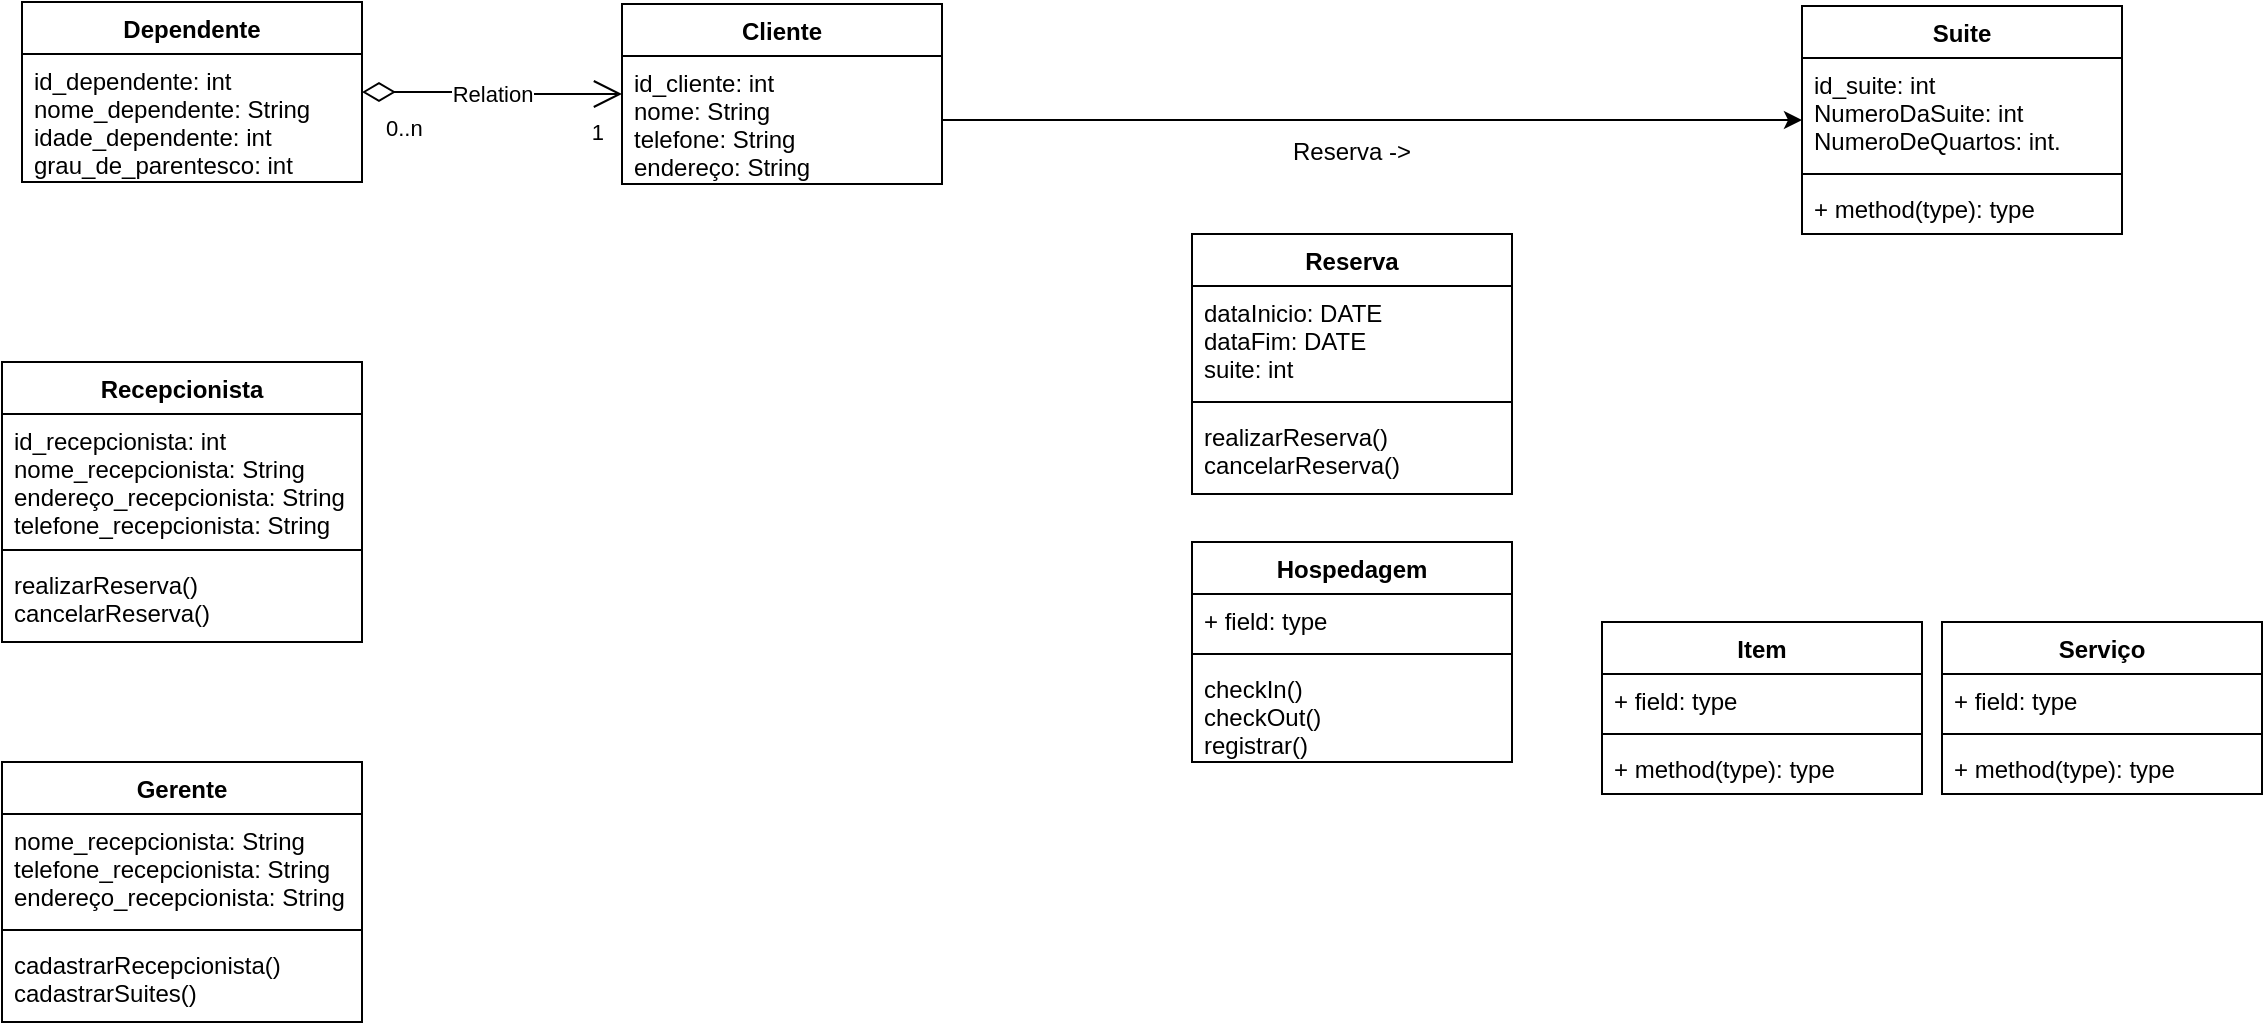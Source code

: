 <mxfile version="15.7.3" type="device"><diagram name="Page-1" id="c4acf3e9-155e-7222-9cf6-157b1a14988f"><mxGraphModel dx="2232" dy="764" grid="1" gridSize="10" guides="1" tooltips="1" connect="1" arrows="1" fold="1" page="1" pageScale="1" pageWidth="850" pageHeight="1100" background="none" math="0" shadow="0"><root><mxCell id="0"/><mxCell id="1" parent="0"/><mxCell id="8QxhIxCryAsRz_yKSm_K-5" value="Cliente" style="swimlane;fontStyle=1;align=center;verticalAlign=top;childLayout=stackLayout;horizontal=1;startSize=26;horizontalStack=0;resizeParent=1;resizeParentMax=0;resizeLast=0;collapsible=1;marginBottom=0;" vertex="1" parent="1"><mxGeometry x="-170" y="181" width="160" height="90" as="geometry"/></mxCell><mxCell id="8QxhIxCryAsRz_yKSm_K-6" value="id_cliente: int&#10;nome: String&#10;telefone: String&#10;endereço: String" style="text;strokeColor=none;fillColor=none;align=left;verticalAlign=top;spacingLeft=4;spacingRight=4;overflow=hidden;rotatable=0;points=[[0,0.5],[1,0.5]];portConstraint=eastwest;" vertex="1" parent="8QxhIxCryAsRz_yKSm_K-5"><mxGeometry y="26" width="160" height="64" as="geometry"/></mxCell><mxCell id="8QxhIxCryAsRz_yKSm_K-9" value="Recepcionista" style="swimlane;fontStyle=1;align=center;verticalAlign=top;childLayout=stackLayout;horizontal=1;startSize=26;horizontalStack=0;resizeParent=1;resizeParentMax=0;resizeLast=0;collapsible=1;marginBottom=0;" vertex="1" parent="1"><mxGeometry x="-480" y="360" width="180" height="140" as="geometry"/></mxCell><mxCell id="8QxhIxCryAsRz_yKSm_K-10" value="id_recepcionista: int&#10;nome_recepcionista: String&#10;endereço_recepcionista: String&#10;telefone_recepcionista: String" style="text;strokeColor=none;fillColor=none;align=left;verticalAlign=top;spacingLeft=4;spacingRight=4;overflow=hidden;rotatable=0;points=[[0,0.5],[1,0.5]];portConstraint=eastwest;" vertex="1" parent="8QxhIxCryAsRz_yKSm_K-9"><mxGeometry y="26" width="180" height="64" as="geometry"/></mxCell><mxCell id="8QxhIxCryAsRz_yKSm_K-11" value="" style="line;strokeWidth=1;fillColor=none;align=left;verticalAlign=middle;spacingTop=-1;spacingLeft=3;spacingRight=3;rotatable=0;labelPosition=right;points=[];portConstraint=eastwest;" vertex="1" parent="8QxhIxCryAsRz_yKSm_K-9"><mxGeometry y="90" width="180" height="8" as="geometry"/></mxCell><mxCell id="8QxhIxCryAsRz_yKSm_K-12" value="realizarReserva()&#10;cancelarReserva()" style="text;strokeColor=none;fillColor=none;align=left;verticalAlign=top;spacingLeft=4;spacingRight=4;overflow=hidden;rotatable=0;points=[[0,0.5],[1,0.5]];portConstraint=eastwest;" vertex="1" parent="8QxhIxCryAsRz_yKSm_K-9"><mxGeometry y="98" width="180" height="42" as="geometry"/></mxCell><mxCell id="8QxhIxCryAsRz_yKSm_K-13" value="Suite" style="swimlane;fontStyle=1;align=center;verticalAlign=top;childLayout=stackLayout;horizontal=1;startSize=26;horizontalStack=0;resizeParent=1;resizeParentMax=0;resizeLast=0;collapsible=1;marginBottom=0;" vertex="1" parent="1"><mxGeometry x="420" y="182" width="160" height="114" as="geometry"/></mxCell><mxCell id="8QxhIxCryAsRz_yKSm_K-14" value="id_suite: int&#10;NumeroDaSuite: int&#10;NumeroDeQuartos: int." style="text;strokeColor=none;fillColor=none;align=left;verticalAlign=top;spacingLeft=4;spacingRight=4;overflow=hidden;rotatable=0;points=[[0,0.5],[1,0.5]];portConstraint=eastwest;" vertex="1" parent="8QxhIxCryAsRz_yKSm_K-13"><mxGeometry y="26" width="160" height="54" as="geometry"/></mxCell><mxCell id="8QxhIxCryAsRz_yKSm_K-15" value="" style="line;strokeWidth=1;fillColor=none;align=left;verticalAlign=middle;spacingTop=-1;spacingLeft=3;spacingRight=3;rotatable=0;labelPosition=right;points=[];portConstraint=eastwest;" vertex="1" parent="8QxhIxCryAsRz_yKSm_K-13"><mxGeometry y="80" width="160" height="8" as="geometry"/></mxCell><mxCell id="8QxhIxCryAsRz_yKSm_K-16" value="+ method(type): type" style="text;strokeColor=none;fillColor=none;align=left;verticalAlign=top;spacingLeft=4;spacingRight=4;overflow=hidden;rotatable=0;points=[[0,0.5],[1,0.5]];portConstraint=eastwest;" vertex="1" parent="8QxhIxCryAsRz_yKSm_K-13"><mxGeometry y="88" width="160" height="26" as="geometry"/></mxCell><mxCell id="8QxhIxCryAsRz_yKSm_K-17" value="Dependente" style="swimlane;fontStyle=1;align=center;verticalAlign=top;childLayout=stackLayout;horizontal=1;startSize=26;horizontalStack=0;resizeParent=1;resizeParentMax=0;resizeLast=0;collapsible=1;marginBottom=0;" vertex="1" parent="1"><mxGeometry x="-470" y="180" width="170" height="90" as="geometry"/></mxCell><mxCell id="8QxhIxCryAsRz_yKSm_K-18" value="id_dependente: int&#10;nome_dependente: String&#10;idade_dependente: int&#10;grau_de_parentesco: int" style="text;strokeColor=none;fillColor=none;align=left;verticalAlign=top;spacingLeft=4;spacingRight=4;overflow=hidden;rotatable=0;points=[[0,0.5],[1,0.5]];portConstraint=eastwest;" vertex="1" parent="8QxhIxCryAsRz_yKSm_K-17"><mxGeometry y="26" width="170" height="64" as="geometry"/></mxCell><mxCell id="8QxhIxCryAsRz_yKSm_K-21" value="Gerente" style="swimlane;fontStyle=1;align=center;verticalAlign=top;childLayout=stackLayout;horizontal=1;startSize=26;horizontalStack=0;resizeParent=1;resizeParentMax=0;resizeLast=0;collapsible=1;marginBottom=0;" vertex="1" parent="1"><mxGeometry x="-480" y="560" width="180" height="130" as="geometry"/></mxCell><mxCell id="8QxhIxCryAsRz_yKSm_K-22" value="nome_recepcionista: String&#10;telefone_recepcionista: String&#10;endereço_recepcionista: String" style="text;strokeColor=none;fillColor=none;align=left;verticalAlign=top;spacingLeft=4;spacingRight=4;overflow=hidden;rotatable=0;points=[[0,0.5],[1,0.5]];portConstraint=eastwest;" vertex="1" parent="8QxhIxCryAsRz_yKSm_K-21"><mxGeometry y="26" width="180" height="54" as="geometry"/></mxCell><mxCell id="8QxhIxCryAsRz_yKSm_K-23" value="" style="line;strokeWidth=1;fillColor=none;align=left;verticalAlign=middle;spacingTop=-1;spacingLeft=3;spacingRight=3;rotatable=0;labelPosition=right;points=[];portConstraint=eastwest;" vertex="1" parent="8QxhIxCryAsRz_yKSm_K-21"><mxGeometry y="80" width="180" height="8" as="geometry"/></mxCell><mxCell id="8QxhIxCryAsRz_yKSm_K-24" value="cadastrarRecepcionista()&#10;cadastrarSuites()" style="text;strokeColor=none;fillColor=none;align=left;verticalAlign=top;spacingLeft=4;spacingRight=4;overflow=hidden;rotatable=0;points=[[0,0.5],[1,0.5]];portConstraint=eastwest;" vertex="1" parent="8QxhIxCryAsRz_yKSm_K-21"><mxGeometry y="88" width="180" height="42" as="geometry"/></mxCell><mxCell id="8QxhIxCryAsRz_yKSm_K-25" value="Relation" style="endArrow=open;html=1;endSize=12;startArrow=diamondThin;startSize=14;startFill=0;edgeStyle=orthogonalEdgeStyle;rounded=0;" edge="1" parent="1" source="8QxhIxCryAsRz_yKSm_K-17" target="8QxhIxCryAsRz_yKSm_K-5"><mxGeometry relative="1" as="geometry"><mxPoint x="60" y="380" as="sourcePoint"/><mxPoint x="220" y="380" as="targetPoint"/></mxGeometry></mxCell><mxCell id="8QxhIxCryAsRz_yKSm_K-26" value="0..n" style="edgeLabel;resizable=0;html=1;align=left;verticalAlign=top;" connectable="0" vertex="1" parent="8QxhIxCryAsRz_yKSm_K-25"><mxGeometry x="-1" relative="1" as="geometry"><mxPoint x="10" y="5" as="offset"/></mxGeometry></mxCell><mxCell id="8QxhIxCryAsRz_yKSm_K-27" value="1" style="edgeLabel;resizable=0;html=1;align=right;verticalAlign=top;" connectable="0" vertex="1" parent="8QxhIxCryAsRz_yKSm_K-25"><mxGeometry x="1" relative="1" as="geometry"><mxPoint x="-9" y="6" as="offset"/></mxGeometry></mxCell><mxCell id="8QxhIxCryAsRz_yKSm_K-41" value="Hospedagem" style="swimlane;fontStyle=1;align=center;verticalAlign=top;childLayout=stackLayout;horizontal=1;startSize=26;horizontalStack=0;resizeParent=1;resizeParentMax=0;resizeLast=0;collapsible=1;marginBottom=0;" vertex="1" parent="1"><mxGeometry x="115" y="450" width="160" height="110" as="geometry"/></mxCell><mxCell id="8QxhIxCryAsRz_yKSm_K-42" value="+ field: type" style="text;strokeColor=none;fillColor=none;align=left;verticalAlign=top;spacingLeft=4;spacingRight=4;overflow=hidden;rotatable=0;points=[[0,0.5],[1,0.5]];portConstraint=eastwest;" vertex="1" parent="8QxhIxCryAsRz_yKSm_K-41"><mxGeometry y="26" width="160" height="26" as="geometry"/></mxCell><mxCell id="8QxhIxCryAsRz_yKSm_K-43" value="" style="line;strokeWidth=1;fillColor=none;align=left;verticalAlign=middle;spacingTop=-1;spacingLeft=3;spacingRight=3;rotatable=0;labelPosition=right;points=[];portConstraint=eastwest;" vertex="1" parent="8QxhIxCryAsRz_yKSm_K-41"><mxGeometry y="52" width="160" height="8" as="geometry"/></mxCell><mxCell id="8QxhIxCryAsRz_yKSm_K-44" value="checkIn()&#10;checkOut()&#10;registrar()" style="text;strokeColor=none;fillColor=none;align=left;verticalAlign=top;spacingLeft=4;spacingRight=4;overflow=hidden;rotatable=0;points=[[0,0.5],[1,0.5]];portConstraint=eastwest;" vertex="1" parent="8QxhIxCryAsRz_yKSm_K-41"><mxGeometry y="60" width="160" height="50" as="geometry"/></mxCell><mxCell id="8QxhIxCryAsRz_yKSm_K-45" value="Reserva" style="swimlane;fontStyle=1;align=center;verticalAlign=top;childLayout=stackLayout;horizontal=1;startSize=26;horizontalStack=0;resizeParent=1;resizeParentMax=0;resizeLast=0;collapsible=1;marginBottom=0;" vertex="1" parent="1"><mxGeometry x="115" y="296" width="160" height="130" as="geometry"/></mxCell><mxCell id="8QxhIxCryAsRz_yKSm_K-46" value="dataInicio: DATE&#10;dataFim: DATE&#10;suite: int" style="text;strokeColor=none;fillColor=none;align=left;verticalAlign=top;spacingLeft=4;spacingRight=4;overflow=hidden;rotatable=0;points=[[0,0.5],[1,0.5]];portConstraint=eastwest;" vertex="1" parent="8QxhIxCryAsRz_yKSm_K-45"><mxGeometry y="26" width="160" height="54" as="geometry"/></mxCell><mxCell id="8QxhIxCryAsRz_yKSm_K-47" value="" style="line;strokeWidth=1;fillColor=none;align=left;verticalAlign=middle;spacingTop=-1;spacingLeft=3;spacingRight=3;rotatable=0;labelPosition=right;points=[];portConstraint=eastwest;" vertex="1" parent="8QxhIxCryAsRz_yKSm_K-45"><mxGeometry y="80" width="160" height="8" as="geometry"/></mxCell><mxCell id="8QxhIxCryAsRz_yKSm_K-48" value="realizarReserva()&#10;cancelarReserva()" style="text;strokeColor=none;fillColor=none;align=left;verticalAlign=top;spacingLeft=4;spacingRight=4;overflow=hidden;rotatable=0;points=[[0,0.5],[1,0.5]];portConstraint=eastwest;" vertex="1" parent="8QxhIxCryAsRz_yKSm_K-45"><mxGeometry y="88" width="160" height="42" as="geometry"/></mxCell><mxCell id="8QxhIxCryAsRz_yKSm_K-50" style="edgeStyle=orthogonalEdgeStyle;rounded=0;orthogonalLoop=1;jettySize=auto;html=1;" edge="1" parent="1" source="8QxhIxCryAsRz_yKSm_K-6" target="8QxhIxCryAsRz_yKSm_K-13"><mxGeometry relative="1" as="geometry"/></mxCell><mxCell id="8QxhIxCryAsRz_yKSm_K-51" value="Reserva -&amp;gt;" style="text;html=1;strokeColor=none;fillColor=none;align=center;verticalAlign=middle;whiteSpace=wrap;rounded=0;" vertex="1" parent="1"><mxGeometry x="160" y="240" width="70" height="30" as="geometry"/></mxCell><mxCell id="8QxhIxCryAsRz_yKSm_K-52" value="Item" style="swimlane;fontStyle=1;align=center;verticalAlign=top;childLayout=stackLayout;horizontal=1;startSize=26;horizontalStack=0;resizeParent=1;resizeParentMax=0;resizeLast=0;collapsible=1;marginBottom=0;" vertex="1" parent="1"><mxGeometry x="320" y="490" width="160" height="86" as="geometry"/></mxCell><mxCell id="8QxhIxCryAsRz_yKSm_K-53" value="+ field: type" style="text;strokeColor=none;fillColor=none;align=left;verticalAlign=top;spacingLeft=4;spacingRight=4;overflow=hidden;rotatable=0;points=[[0,0.5],[1,0.5]];portConstraint=eastwest;" vertex="1" parent="8QxhIxCryAsRz_yKSm_K-52"><mxGeometry y="26" width="160" height="26" as="geometry"/></mxCell><mxCell id="8QxhIxCryAsRz_yKSm_K-54" value="" style="line;strokeWidth=1;fillColor=none;align=left;verticalAlign=middle;spacingTop=-1;spacingLeft=3;spacingRight=3;rotatable=0;labelPosition=right;points=[];portConstraint=eastwest;" vertex="1" parent="8QxhIxCryAsRz_yKSm_K-52"><mxGeometry y="52" width="160" height="8" as="geometry"/></mxCell><mxCell id="8QxhIxCryAsRz_yKSm_K-55" value="+ method(type): type" style="text;strokeColor=none;fillColor=none;align=left;verticalAlign=top;spacingLeft=4;spacingRight=4;overflow=hidden;rotatable=0;points=[[0,0.5],[1,0.5]];portConstraint=eastwest;" vertex="1" parent="8QxhIxCryAsRz_yKSm_K-52"><mxGeometry y="60" width="160" height="26" as="geometry"/></mxCell><mxCell id="8QxhIxCryAsRz_yKSm_K-56" value="Serviço" style="swimlane;fontStyle=1;align=center;verticalAlign=top;childLayout=stackLayout;horizontal=1;startSize=26;horizontalStack=0;resizeParent=1;resizeParentMax=0;resizeLast=0;collapsible=1;marginBottom=0;" vertex="1" parent="1"><mxGeometry x="490" y="490" width="160" height="86" as="geometry"/></mxCell><mxCell id="8QxhIxCryAsRz_yKSm_K-57" value="+ field: type" style="text;strokeColor=none;fillColor=none;align=left;verticalAlign=top;spacingLeft=4;spacingRight=4;overflow=hidden;rotatable=0;points=[[0,0.5],[1,0.5]];portConstraint=eastwest;" vertex="1" parent="8QxhIxCryAsRz_yKSm_K-56"><mxGeometry y="26" width="160" height="26" as="geometry"/></mxCell><mxCell id="8QxhIxCryAsRz_yKSm_K-58" value="" style="line;strokeWidth=1;fillColor=none;align=left;verticalAlign=middle;spacingTop=-1;spacingLeft=3;spacingRight=3;rotatable=0;labelPosition=right;points=[];portConstraint=eastwest;" vertex="1" parent="8QxhIxCryAsRz_yKSm_K-56"><mxGeometry y="52" width="160" height="8" as="geometry"/></mxCell><mxCell id="8QxhIxCryAsRz_yKSm_K-59" value="+ method(type): type" style="text;strokeColor=none;fillColor=none;align=left;verticalAlign=top;spacingLeft=4;spacingRight=4;overflow=hidden;rotatable=0;points=[[0,0.5],[1,0.5]];portConstraint=eastwest;" vertex="1" parent="8QxhIxCryAsRz_yKSm_K-56"><mxGeometry y="60" width="160" height="26" as="geometry"/></mxCell></root></mxGraphModel></diagram></mxfile>